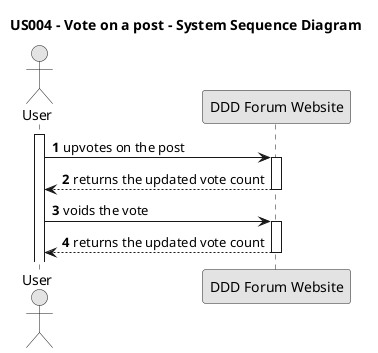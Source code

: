 @startuml US004
skinparam monochrome true
skinparam packageStyle rectangle
skinparam shadowing false

title US004 - Vote on a post - System Sequence Diagram

autonumber

actor "User" as Employee
participant "DDD Forum Website" as System

activate Employee


        Employee -> System : upvotes on the post
    activate System

        System --> Employee : returns the updated vote count
   deactivate System

        Employee -> System : voids the vote
    activate System

    System --> Employee : returns the updated vote count
    deactivate System